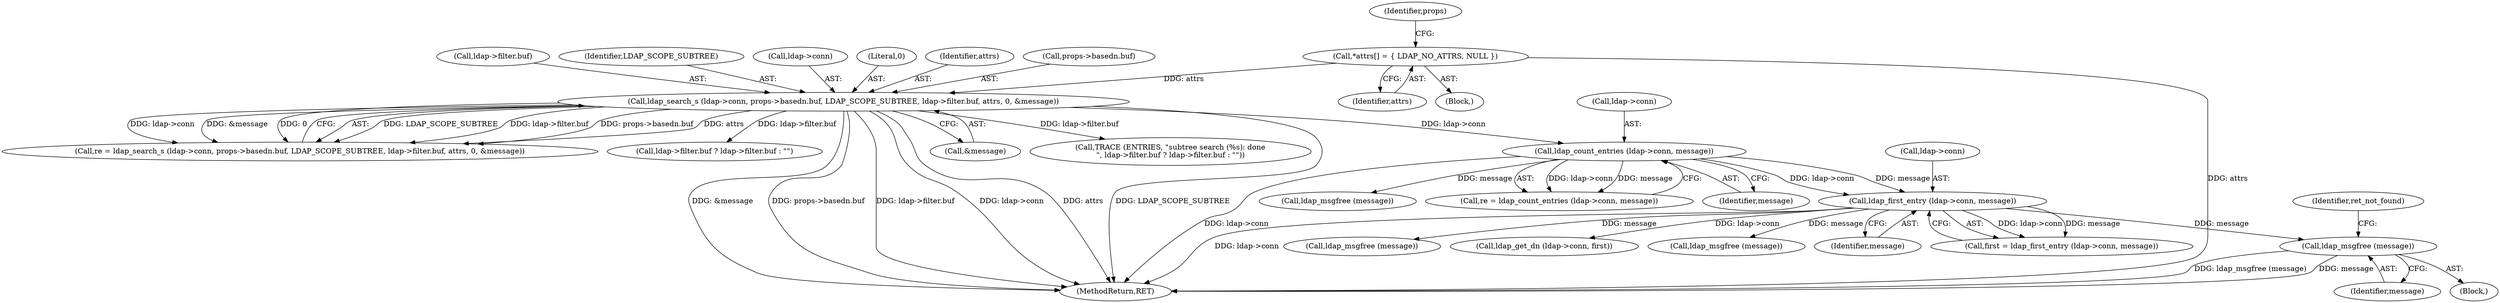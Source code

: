 digraph "0_webserver_fbda667221c51f0aa476a02366e0cf66cb012f88@API" {
"1000271" [label="(Call,ldap_msgfree (message))"];
"1000261" [label="(Call,ldap_first_entry (ldap->conn, message))"];
"1000245" [label="(Call,ldap_count_entries (ldap->conn, message))"];
"1000188" [label="(Call,ldap_search_s (ldap->conn, props->basedn.buf, LDAP_SCOPE_SUBTREE, ldap->filter.buf, attrs, 0, &message))"];
"1000120" [label="(Call,*attrs[] = { LDAP_NO_ATTRS, NULL })"];
"1000246" [label="(Call,ldap->conn)"];
"1000249" [label="(Identifier,message)"];
"1000259" [label="(Call,first = ldap_first_entry (ldap->conn, message))"];
"1000228" [label="(Call,TRACE (ENTRIES, \"subtree search (%s): done\n\", ldap->filter.buf ? ldap->filter.buf : \"\"))"];
"1000272" [label="(Identifier,message)"];
"1000265" [label="(Identifier,message)"];
"1000186" [label="(Call,re = ldap_search_s (ldap->conn, props->basedn.buf, LDAP_SCOPE_SUBTREE, ldap->filter.buf, attrs, 0, &message))"];
"1000261" [label="(Call,ldap_first_entry (ldap->conn, message))"];
"1000203" [label="(Identifier,attrs)"];
"1000270" [label="(Block,)"];
"1000192" [label="(Call,props->basedn.buf)"];
"1000112" [label="(Block,)"];
"1000198" [label="(Call,ldap->filter.buf)"];
"1000274" [label="(Identifier,ret_not_found)"];
"1000262" [label="(Call,ldap->conn)"];
"1000287" [label="(Call,ldap_msgfree (message))"];
"1000197" [label="(Identifier,LDAP_SCOPE_SUBTREE)"];
"1000271" [label="(Call,ldap_msgfree (message))"];
"1000189" [label="(Call,ldap->conn)"];
"1000231" [label="(Call,ldap->filter.buf ? ldap->filter.buf : \"\")"];
"1000120" [label="(Call,*attrs[] = { LDAP_NO_ATTRS, NULL })"];
"1000204" [label="(Literal,0)"];
"1000255" [label="(Call,ldap_msgfree (message))"];
"1000188" [label="(Call,ldap_search_s (ldap->conn, props->basedn.buf, LDAP_SCOPE_SUBTREE, ldap->filter.buf, attrs, 0, &message))"];
"1000277" [label="(Call,ldap_get_dn (ldap->conn, first))"];
"1000245" [label="(Call,ldap_count_entries (ldap->conn, message))"];
"1000243" [label="(Call,re = ldap_count_entries (ldap->conn, message))"];
"1000335" [label="(MethodReturn,RET)"];
"1000121" [label="(Identifier,attrs)"];
"1000291" [label="(Call,ldap_msgfree (message))"];
"1000205" [label="(Call,&message)"];
"1000124" [label="(Identifier,props)"];
"1000271" -> "1000270"  [label="AST: "];
"1000271" -> "1000272"  [label="CFG: "];
"1000272" -> "1000271"  [label="AST: "];
"1000274" -> "1000271"  [label="CFG: "];
"1000271" -> "1000335"  [label="DDG: message"];
"1000271" -> "1000335"  [label="DDG: ldap_msgfree (message)"];
"1000261" -> "1000271"  [label="DDG: message"];
"1000261" -> "1000259"  [label="AST: "];
"1000261" -> "1000265"  [label="CFG: "];
"1000262" -> "1000261"  [label="AST: "];
"1000265" -> "1000261"  [label="AST: "];
"1000259" -> "1000261"  [label="CFG: "];
"1000261" -> "1000335"  [label="DDG: ldap->conn"];
"1000261" -> "1000259"  [label="DDG: ldap->conn"];
"1000261" -> "1000259"  [label="DDG: message"];
"1000245" -> "1000261"  [label="DDG: ldap->conn"];
"1000245" -> "1000261"  [label="DDG: message"];
"1000261" -> "1000277"  [label="DDG: ldap->conn"];
"1000261" -> "1000287"  [label="DDG: message"];
"1000261" -> "1000291"  [label="DDG: message"];
"1000245" -> "1000243"  [label="AST: "];
"1000245" -> "1000249"  [label="CFG: "];
"1000246" -> "1000245"  [label="AST: "];
"1000249" -> "1000245"  [label="AST: "];
"1000243" -> "1000245"  [label="CFG: "];
"1000245" -> "1000335"  [label="DDG: ldap->conn"];
"1000245" -> "1000243"  [label="DDG: ldap->conn"];
"1000245" -> "1000243"  [label="DDG: message"];
"1000188" -> "1000245"  [label="DDG: ldap->conn"];
"1000245" -> "1000255"  [label="DDG: message"];
"1000188" -> "1000186"  [label="AST: "];
"1000188" -> "1000205"  [label="CFG: "];
"1000189" -> "1000188"  [label="AST: "];
"1000192" -> "1000188"  [label="AST: "];
"1000197" -> "1000188"  [label="AST: "];
"1000198" -> "1000188"  [label="AST: "];
"1000203" -> "1000188"  [label="AST: "];
"1000204" -> "1000188"  [label="AST: "];
"1000205" -> "1000188"  [label="AST: "];
"1000186" -> "1000188"  [label="CFG: "];
"1000188" -> "1000335"  [label="DDG: ldap->conn"];
"1000188" -> "1000335"  [label="DDG: attrs"];
"1000188" -> "1000335"  [label="DDG: LDAP_SCOPE_SUBTREE"];
"1000188" -> "1000335"  [label="DDG: &message"];
"1000188" -> "1000335"  [label="DDG: props->basedn.buf"];
"1000188" -> "1000335"  [label="DDG: ldap->filter.buf"];
"1000188" -> "1000186"  [label="DDG: LDAP_SCOPE_SUBTREE"];
"1000188" -> "1000186"  [label="DDG: ldap->filter.buf"];
"1000188" -> "1000186"  [label="DDG: props->basedn.buf"];
"1000188" -> "1000186"  [label="DDG: attrs"];
"1000188" -> "1000186"  [label="DDG: ldap->conn"];
"1000188" -> "1000186"  [label="DDG: &message"];
"1000188" -> "1000186"  [label="DDG: 0"];
"1000120" -> "1000188"  [label="DDG: attrs"];
"1000188" -> "1000228"  [label="DDG: ldap->filter.buf"];
"1000188" -> "1000231"  [label="DDG: ldap->filter.buf"];
"1000120" -> "1000112"  [label="AST: "];
"1000120" -> "1000121"  [label="CFG: "];
"1000121" -> "1000120"  [label="AST: "];
"1000124" -> "1000120"  [label="CFG: "];
"1000120" -> "1000335"  [label="DDG: attrs"];
}
